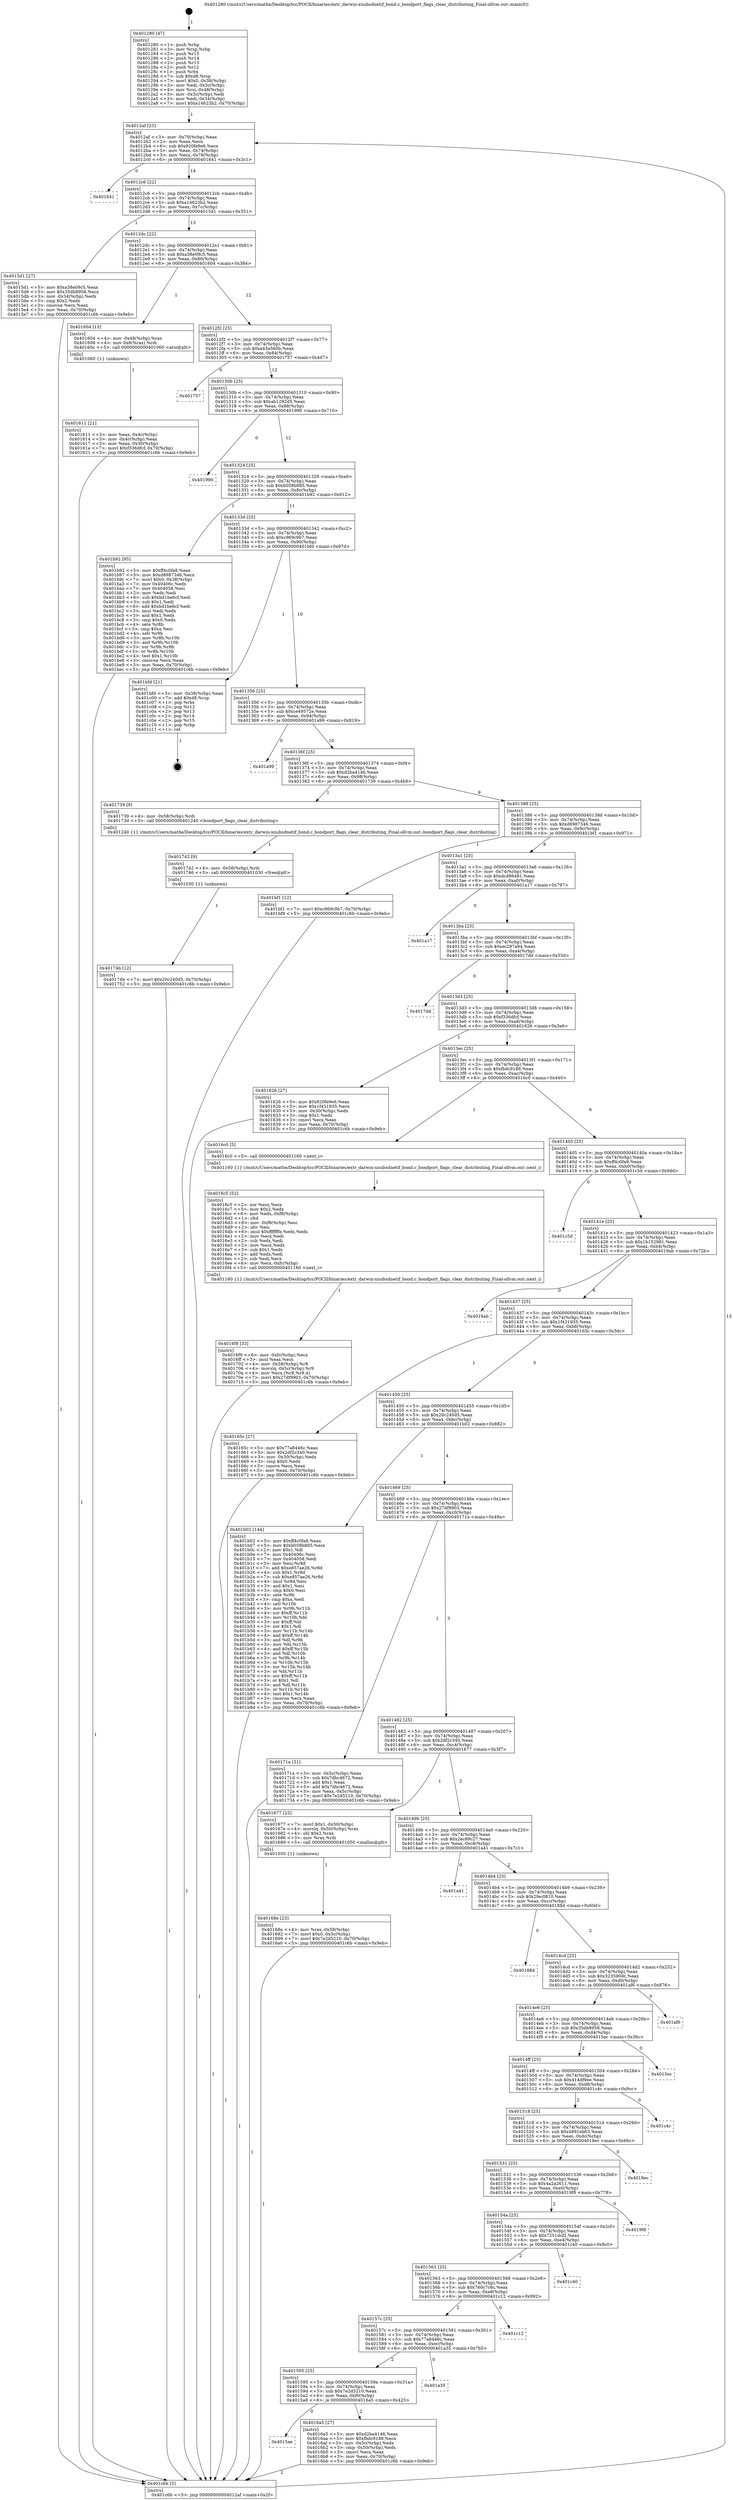digraph "0x401280" {
  label = "0x401280 (/mnt/c/Users/mathe/Desktop/tcc/POCII/binaries/extr_darwin-xnubsdnetif_bond.c_bondport_flags_clear_distributing_Final-ollvm.out::main(0))"
  labelloc = "t"
  node[shape=record]

  Entry [label="",width=0.3,height=0.3,shape=circle,fillcolor=black,style=filled]
  "0x4012af" [label="{
     0x4012af [23]\l
     | [instrs]\l
     &nbsp;&nbsp;0x4012af \<+3\>: mov -0x70(%rbp),%eax\l
     &nbsp;&nbsp;0x4012b2 \<+2\>: mov %eax,%ecx\l
     &nbsp;&nbsp;0x4012b4 \<+6\>: sub $0x920fe9e6,%ecx\l
     &nbsp;&nbsp;0x4012ba \<+3\>: mov %eax,-0x74(%rbp)\l
     &nbsp;&nbsp;0x4012bd \<+3\>: mov %ecx,-0x78(%rbp)\l
     &nbsp;&nbsp;0x4012c0 \<+6\>: je 0000000000401641 \<main+0x3c1\>\l
  }"]
  "0x401641" [label="{
     0x401641\l
  }", style=dashed]
  "0x4012c6" [label="{
     0x4012c6 [22]\l
     | [instrs]\l
     &nbsp;&nbsp;0x4012c6 \<+5\>: jmp 00000000004012cb \<main+0x4b\>\l
     &nbsp;&nbsp;0x4012cb \<+3\>: mov -0x74(%rbp),%eax\l
     &nbsp;&nbsp;0x4012ce \<+5\>: sub $0xa14623b2,%eax\l
     &nbsp;&nbsp;0x4012d3 \<+3\>: mov %eax,-0x7c(%rbp)\l
     &nbsp;&nbsp;0x4012d6 \<+6\>: je 00000000004015d1 \<main+0x351\>\l
  }"]
  Exit [label="",width=0.3,height=0.3,shape=circle,fillcolor=black,style=filled,peripheries=2]
  "0x4015d1" [label="{
     0x4015d1 [27]\l
     | [instrs]\l
     &nbsp;&nbsp;0x4015d1 \<+5\>: mov $0xa38e09c5,%eax\l
     &nbsp;&nbsp;0x4015d6 \<+5\>: mov $0x35db8958,%ecx\l
     &nbsp;&nbsp;0x4015db \<+3\>: mov -0x34(%rbp),%edx\l
     &nbsp;&nbsp;0x4015de \<+3\>: cmp $0x2,%edx\l
     &nbsp;&nbsp;0x4015e1 \<+3\>: cmovne %ecx,%eax\l
     &nbsp;&nbsp;0x4015e4 \<+3\>: mov %eax,-0x70(%rbp)\l
     &nbsp;&nbsp;0x4015e7 \<+5\>: jmp 0000000000401c6b \<main+0x9eb\>\l
  }"]
  "0x4012dc" [label="{
     0x4012dc [22]\l
     | [instrs]\l
     &nbsp;&nbsp;0x4012dc \<+5\>: jmp 00000000004012e1 \<main+0x61\>\l
     &nbsp;&nbsp;0x4012e1 \<+3\>: mov -0x74(%rbp),%eax\l
     &nbsp;&nbsp;0x4012e4 \<+5\>: sub $0xa38e09c5,%eax\l
     &nbsp;&nbsp;0x4012e9 \<+3\>: mov %eax,-0x80(%rbp)\l
     &nbsp;&nbsp;0x4012ec \<+6\>: je 0000000000401604 \<main+0x384\>\l
  }"]
  "0x401c6b" [label="{
     0x401c6b [5]\l
     | [instrs]\l
     &nbsp;&nbsp;0x401c6b \<+5\>: jmp 00000000004012af \<main+0x2f\>\l
  }"]
  "0x401280" [label="{
     0x401280 [47]\l
     | [instrs]\l
     &nbsp;&nbsp;0x401280 \<+1\>: push %rbp\l
     &nbsp;&nbsp;0x401281 \<+3\>: mov %rsp,%rbp\l
     &nbsp;&nbsp;0x401284 \<+2\>: push %r15\l
     &nbsp;&nbsp;0x401286 \<+2\>: push %r14\l
     &nbsp;&nbsp;0x401288 \<+2\>: push %r13\l
     &nbsp;&nbsp;0x40128a \<+2\>: push %r12\l
     &nbsp;&nbsp;0x40128c \<+1\>: push %rbx\l
     &nbsp;&nbsp;0x40128d \<+7\>: sub $0xd8,%rsp\l
     &nbsp;&nbsp;0x401294 \<+7\>: movl $0x0,-0x38(%rbp)\l
     &nbsp;&nbsp;0x40129b \<+3\>: mov %edi,-0x3c(%rbp)\l
     &nbsp;&nbsp;0x40129e \<+4\>: mov %rsi,-0x48(%rbp)\l
     &nbsp;&nbsp;0x4012a2 \<+3\>: mov -0x3c(%rbp),%edi\l
     &nbsp;&nbsp;0x4012a5 \<+3\>: mov %edi,-0x34(%rbp)\l
     &nbsp;&nbsp;0x4012a8 \<+7\>: movl $0xa14623b2,-0x70(%rbp)\l
  }"]
  "0x40174b" [label="{
     0x40174b [12]\l
     | [instrs]\l
     &nbsp;&nbsp;0x40174b \<+7\>: movl $0x20c240d5,-0x70(%rbp)\l
     &nbsp;&nbsp;0x401752 \<+5\>: jmp 0000000000401c6b \<main+0x9eb\>\l
  }"]
  "0x401604" [label="{
     0x401604 [13]\l
     | [instrs]\l
     &nbsp;&nbsp;0x401604 \<+4\>: mov -0x48(%rbp),%rax\l
     &nbsp;&nbsp;0x401608 \<+4\>: mov 0x8(%rax),%rdi\l
     &nbsp;&nbsp;0x40160c \<+5\>: call 0000000000401060 \<atoi@plt\>\l
     | [calls]\l
     &nbsp;&nbsp;0x401060 \{1\} (unknown)\l
  }"]
  "0x4012f2" [label="{
     0x4012f2 [25]\l
     | [instrs]\l
     &nbsp;&nbsp;0x4012f2 \<+5\>: jmp 00000000004012f7 \<main+0x77\>\l
     &nbsp;&nbsp;0x4012f7 \<+3\>: mov -0x74(%rbp),%eax\l
     &nbsp;&nbsp;0x4012fa \<+5\>: sub $0xa43a560b,%eax\l
     &nbsp;&nbsp;0x4012ff \<+6\>: mov %eax,-0x84(%rbp)\l
     &nbsp;&nbsp;0x401305 \<+6\>: je 0000000000401757 \<main+0x4d7\>\l
  }"]
  "0x401611" [label="{
     0x401611 [21]\l
     | [instrs]\l
     &nbsp;&nbsp;0x401611 \<+3\>: mov %eax,-0x4c(%rbp)\l
     &nbsp;&nbsp;0x401614 \<+3\>: mov -0x4c(%rbp),%eax\l
     &nbsp;&nbsp;0x401617 \<+3\>: mov %eax,-0x30(%rbp)\l
     &nbsp;&nbsp;0x40161a \<+7\>: movl $0xf336dfcf,-0x70(%rbp)\l
     &nbsp;&nbsp;0x401621 \<+5\>: jmp 0000000000401c6b \<main+0x9eb\>\l
  }"]
  "0x401742" [label="{
     0x401742 [9]\l
     | [instrs]\l
     &nbsp;&nbsp;0x401742 \<+4\>: mov -0x58(%rbp),%rdi\l
     &nbsp;&nbsp;0x401746 \<+5\>: call 0000000000401030 \<free@plt\>\l
     | [calls]\l
     &nbsp;&nbsp;0x401030 \{1\} (unknown)\l
  }"]
  "0x401757" [label="{
     0x401757\l
  }", style=dashed]
  "0x40130b" [label="{
     0x40130b [25]\l
     | [instrs]\l
     &nbsp;&nbsp;0x40130b \<+5\>: jmp 0000000000401310 \<main+0x90\>\l
     &nbsp;&nbsp;0x401310 \<+3\>: mov -0x74(%rbp),%eax\l
     &nbsp;&nbsp;0x401313 \<+5\>: sub $0xab1292d5,%eax\l
     &nbsp;&nbsp;0x401318 \<+6\>: mov %eax,-0x88(%rbp)\l
     &nbsp;&nbsp;0x40131e \<+6\>: je 0000000000401990 \<main+0x710\>\l
  }"]
  "0x4016f9" [label="{
     0x4016f9 [33]\l
     | [instrs]\l
     &nbsp;&nbsp;0x4016f9 \<+6\>: mov -0xfc(%rbp),%ecx\l
     &nbsp;&nbsp;0x4016ff \<+3\>: imul %eax,%ecx\l
     &nbsp;&nbsp;0x401702 \<+4\>: mov -0x58(%rbp),%r8\l
     &nbsp;&nbsp;0x401706 \<+4\>: movslq -0x5c(%rbp),%r9\l
     &nbsp;&nbsp;0x40170a \<+4\>: mov %ecx,(%r8,%r9,4)\l
     &nbsp;&nbsp;0x40170e \<+7\>: movl $0x27df9903,-0x70(%rbp)\l
     &nbsp;&nbsp;0x401715 \<+5\>: jmp 0000000000401c6b \<main+0x9eb\>\l
  }"]
  "0x401990" [label="{
     0x401990\l
  }", style=dashed]
  "0x401324" [label="{
     0x401324 [25]\l
     | [instrs]\l
     &nbsp;&nbsp;0x401324 \<+5\>: jmp 0000000000401329 \<main+0xa9\>\l
     &nbsp;&nbsp;0x401329 \<+3\>: mov -0x74(%rbp),%eax\l
     &nbsp;&nbsp;0x40132c \<+5\>: sub $0xb058b885,%eax\l
     &nbsp;&nbsp;0x401331 \<+6\>: mov %eax,-0x8c(%rbp)\l
     &nbsp;&nbsp;0x401337 \<+6\>: je 0000000000401b92 \<main+0x912\>\l
  }"]
  "0x4016c5" [label="{
     0x4016c5 [52]\l
     | [instrs]\l
     &nbsp;&nbsp;0x4016c5 \<+2\>: xor %ecx,%ecx\l
     &nbsp;&nbsp;0x4016c7 \<+5\>: mov $0x2,%edx\l
     &nbsp;&nbsp;0x4016cc \<+6\>: mov %edx,-0xf8(%rbp)\l
     &nbsp;&nbsp;0x4016d2 \<+1\>: cltd\l
     &nbsp;&nbsp;0x4016d3 \<+6\>: mov -0xf8(%rbp),%esi\l
     &nbsp;&nbsp;0x4016d9 \<+2\>: idiv %esi\l
     &nbsp;&nbsp;0x4016db \<+6\>: imul $0xfffffffe,%edx,%edx\l
     &nbsp;&nbsp;0x4016e1 \<+2\>: mov %ecx,%edi\l
     &nbsp;&nbsp;0x4016e3 \<+2\>: sub %edx,%edi\l
     &nbsp;&nbsp;0x4016e5 \<+2\>: mov %ecx,%edx\l
     &nbsp;&nbsp;0x4016e7 \<+3\>: sub $0x1,%edx\l
     &nbsp;&nbsp;0x4016ea \<+2\>: add %edx,%edi\l
     &nbsp;&nbsp;0x4016ec \<+2\>: sub %edi,%ecx\l
     &nbsp;&nbsp;0x4016ee \<+6\>: mov %ecx,-0xfc(%rbp)\l
     &nbsp;&nbsp;0x4016f4 \<+5\>: call 0000000000401160 \<next_i\>\l
     | [calls]\l
     &nbsp;&nbsp;0x401160 \{1\} (/mnt/c/Users/mathe/Desktop/tcc/POCII/binaries/extr_darwin-xnubsdnetif_bond.c_bondport_flags_clear_distributing_Final-ollvm.out::next_i)\l
  }"]
  "0x401b92" [label="{
     0x401b92 [95]\l
     | [instrs]\l
     &nbsp;&nbsp;0x401b92 \<+5\>: mov $0xff4c0fa8,%eax\l
     &nbsp;&nbsp;0x401b97 \<+5\>: mov $0xd8987346,%ecx\l
     &nbsp;&nbsp;0x401b9c \<+7\>: movl $0x0,-0x38(%rbp)\l
     &nbsp;&nbsp;0x401ba3 \<+7\>: mov 0x40406c,%edx\l
     &nbsp;&nbsp;0x401baa \<+7\>: mov 0x404058,%esi\l
     &nbsp;&nbsp;0x401bb1 \<+2\>: mov %edx,%edi\l
     &nbsp;&nbsp;0x401bb3 \<+6\>: sub $0xbd1be6cf,%edi\l
     &nbsp;&nbsp;0x401bb9 \<+3\>: sub $0x1,%edi\l
     &nbsp;&nbsp;0x401bbc \<+6\>: add $0xbd1be6cf,%edi\l
     &nbsp;&nbsp;0x401bc2 \<+3\>: imul %edi,%edx\l
     &nbsp;&nbsp;0x401bc5 \<+3\>: and $0x1,%edx\l
     &nbsp;&nbsp;0x401bc8 \<+3\>: cmp $0x0,%edx\l
     &nbsp;&nbsp;0x401bcb \<+4\>: sete %r8b\l
     &nbsp;&nbsp;0x401bcf \<+3\>: cmp $0xa,%esi\l
     &nbsp;&nbsp;0x401bd2 \<+4\>: setl %r9b\l
     &nbsp;&nbsp;0x401bd6 \<+3\>: mov %r8b,%r10b\l
     &nbsp;&nbsp;0x401bd9 \<+3\>: and %r9b,%r10b\l
     &nbsp;&nbsp;0x401bdc \<+3\>: xor %r9b,%r8b\l
     &nbsp;&nbsp;0x401bdf \<+3\>: or %r8b,%r10b\l
     &nbsp;&nbsp;0x401be2 \<+4\>: test $0x1,%r10b\l
     &nbsp;&nbsp;0x401be6 \<+3\>: cmovne %ecx,%eax\l
     &nbsp;&nbsp;0x401be9 \<+3\>: mov %eax,-0x70(%rbp)\l
     &nbsp;&nbsp;0x401bec \<+5\>: jmp 0000000000401c6b \<main+0x9eb\>\l
  }"]
  "0x40133d" [label="{
     0x40133d [25]\l
     | [instrs]\l
     &nbsp;&nbsp;0x40133d \<+5\>: jmp 0000000000401342 \<main+0xc2\>\l
     &nbsp;&nbsp;0x401342 \<+3\>: mov -0x74(%rbp),%eax\l
     &nbsp;&nbsp;0x401345 \<+5\>: sub $0xc969c9b7,%eax\l
     &nbsp;&nbsp;0x40134a \<+6\>: mov %eax,-0x90(%rbp)\l
     &nbsp;&nbsp;0x401350 \<+6\>: je 0000000000401bfd \<main+0x97d\>\l
  }"]
  "0x4015ae" [label="{
     0x4015ae\l
  }", style=dashed]
  "0x401bfd" [label="{
     0x401bfd [21]\l
     | [instrs]\l
     &nbsp;&nbsp;0x401bfd \<+3\>: mov -0x38(%rbp),%eax\l
     &nbsp;&nbsp;0x401c00 \<+7\>: add $0xd8,%rsp\l
     &nbsp;&nbsp;0x401c07 \<+1\>: pop %rbx\l
     &nbsp;&nbsp;0x401c08 \<+2\>: pop %r12\l
     &nbsp;&nbsp;0x401c0a \<+2\>: pop %r13\l
     &nbsp;&nbsp;0x401c0c \<+2\>: pop %r14\l
     &nbsp;&nbsp;0x401c0e \<+2\>: pop %r15\l
     &nbsp;&nbsp;0x401c10 \<+1\>: pop %rbp\l
     &nbsp;&nbsp;0x401c11 \<+1\>: ret\l
  }"]
  "0x401356" [label="{
     0x401356 [25]\l
     | [instrs]\l
     &nbsp;&nbsp;0x401356 \<+5\>: jmp 000000000040135b \<main+0xdb\>\l
     &nbsp;&nbsp;0x40135b \<+3\>: mov -0x74(%rbp),%eax\l
     &nbsp;&nbsp;0x40135e \<+5\>: sub $0xce49572e,%eax\l
     &nbsp;&nbsp;0x401363 \<+6\>: mov %eax,-0x94(%rbp)\l
     &nbsp;&nbsp;0x401369 \<+6\>: je 0000000000401a99 \<main+0x819\>\l
  }"]
  "0x4016a5" [label="{
     0x4016a5 [27]\l
     | [instrs]\l
     &nbsp;&nbsp;0x4016a5 \<+5\>: mov $0xd2ba4146,%eax\l
     &nbsp;&nbsp;0x4016aa \<+5\>: mov $0xfbdc9188,%ecx\l
     &nbsp;&nbsp;0x4016af \<+3\>: mov -0x5c(%rbp),%edx\l
     &nbsp;&nbsp;0x4016b2 \<+3\>: cmp -0x50(%rbp),%edx\l
     &nbsp;&nbsp;0x4016b5 \<+3\>: cmovl %ecx,%eax\l
     &nbsp;&nbsp;0x4016b8 \<+3\>: mov %eax,-0x70(%rbp)\l
     &nbsp;&nbsp;0x4016bb \<+5\>: jmp 0000000000401c6b \<main+0x9eb\>\l
  }"]
  "0x401a99" [label="{
     0x401a99\l
  }", style=dashed]
  "0x40136f" [label="{
     0x40136f [25]\l
     | [instrs]\l
     &nbsp;&nbsp;0x40136f \<+5\>: jmp 0000000000401374 \<main+0xf4\>\l
     &nbsp;&nbsp;0x401374 \<+3\>: mov -0x74(%rbp),%eax\l
     &nbsp;&nbsp;0x401377 \<+5\>: sub $0xd2ba4146,%eax\l
     &nbsp;&nbsp;0x40137c \<+6\>: mov %eax,-0x98(%rbp)\l
     &nbsp;&nbsp;0x401382 \<+6\>: je 0000000000401739 \<main+0x4b9\>\l
  }"]
  "0x401595" [label="{
     0x401595 [25]\l
     | [instrs]\l
     &nbsp;&nbsp;0x401595 \<+5\>: jmp 000000000040159a \<main+0x31a\>\l
     &nbsp;&nbsp;0x40159a \<+3\>: mov -0x74(%rbp),%eax\l
     &nbsp;&nbsp;0x40159d \<+5\>: sub $0x7e2d5210,%eax\l
     &nbsp;&nbsp;0x4015a2 \<+6\>: mov %eax,-0xf0(%rbp)\l
     &nbsp;&nbsp;0x4015a8 \<+6\>: je 00000000004016a5 \<main+0x425\>\l
  }"]
  "0x401739" [label="{
     0x401739 [9]\l
     | [instrs]\l
     &nbsp;&nbsp;0x401739 \<+4\>: mov -0x58(%rbp),%rdi\l
     &nbsp;&nbsp;0x40173d \<+5\>: call 0000000000401240 \<bondport_flags_clear_distributing\>\l
     | [calls]\l
     &nbsp;&nbsp;0x401240 \{1\} (/mnt/c/Users/mathe/Desktop/tcc/POCII/binaries/extr_darwin-xnubsdnetif_bond.c_bondport_flags_clear_distributing_Final-ollvm.out::bondport_flags_clear_distributing)\l
  }"]
  "0x401388" [label="{
     0x401388 [25]\l
     | [instrs]\l
     &nbsp;&nbsp;0x401388 \<+5\>: jmp 000000000040138d \<main+0x10d\>\l
     &nbsp;&nbsp;0x40138d \<+3\>: mov -0x74(%rbp),%eax\l
     &nbsp;&nbsp;0x401390 \<+5\>: sub $0xd8987346,%eax\l
     &nbsp;&nbsp;0x401395 \<+6\>: mov %eax,-0x9c(%rbp)\l
     &nbsp;&nbsp;0x40139b \<+6\>: je 0000000000401bf1 \<main+0x971\>\l
  }"]
  "0x401a35" [label="{
     0x401a35\l
  }", style=dashed]
  "0x401bf1" [label="{
     0x401bf1 [12]\l
     | [instrs]\l
     &nbsp;&nbsp;0x401bf1 \<+7\>: movl $0xc969c9b7,-0x70(%rbp)\l
     &nbsp;&nbsp;0x401bf8 \<+5\>: jmp 0000000000401c6b \<main+0x9eb\>\l
  }"]
  "0x4013a1" [label="{
     0x4013a1 [25]\l
     | [instrs]\l
     &nbsp;&nbsp;0x4013a1 \<+5\>: jmp 00000000004013a6 \<main+0x126\>\l
     &nbsp;&nbsp;0x4013a6 \<+3\>: mov -0x74(%rbp),%eax\l
     &nbsp;&nbsp;0x4013a9 \<+5\>: sub $0xdcd86481,%eax\l
     &nbsp;&nbsp;0x4013ae \<+6\>: mov %eax,-0xa0(%rbp)\l
     &nbsp;&nbsp;0x4013b4 \<+6\>: je 0000000000401a17 \<main+0x797\>\l
  }"]
  "0x40157c" [label="{
     0x40157c [25]\l
     | [instrs]\l
     &nbsp;&nbsp;0x40157c \<+5\>: jmp 0000000000401581 \<main+0x301\>\l
     &nbsp;&nbsp;0x401581 \<+3\>: mov -0x74(%rbp),%eax\l
     &nbsp;&nbsp;0x401584 \<+5\>: sub $0x77a8446c,%eax\l
     &nbsp;&nbsp;0x401589 \<+6\>: mov %eax,-0xec(%rbp)\l
     &nbsp;&nbsp;0x40158f \<+6\>: je 0000000000401a35 \<main+0x7b5\>\l
  }"]
  "0x401a17" [label="{
     0x401a17\l
  }", style=dashed]
  "0x4013ba" [label="{
     0x4013ba [25]\l
     | [instrs]\l
     &nbsp;&nbsp;0x4013ba \<+5\>: jmp 00000000004013bf \<main+0x13f\>\l
     &nbsp;&nbsp;0x4013bf \<+3\>: mov -0x74(%rbp),%eax\l
     &nbsp;&nbsp;0x4013c2 \<+5\>: sub $0xec297a94,%eax\l
     &nbsp;&nbsp;0x4013c7 \<+6\>: mov %eax,-0xa4(%rbp)\l
     &nbsp;&nbsp;0x4013cd \<+6\>: je 00000000004017dd \<main+0x55d\>\l
  }"]
  "0x401c12" [label="{
     0x401c12\l
  }", style=dashed]
  "0x4017dd" [label="{
     0x4017dd\l
  }", style=dashed]
  "0x4013d3" [label="{
     0x4013d3 [25]\l
     | [instrs]\l
     &nbsp;&nbsp;0x4013d3 \<+5\>: jmp 00000000004013d8 \<main+0x158\>\l
     &nbsp;&nbsp;0x4013d8 \<+3\>: mov -0x74(%rbp),%eax\l
     &nbsp;&nbsp;0x4013db \<+5\>: sub $0xf336dfcf,%eax\l
     &nbsp;&nbsp;0x4013e0 \<+6\>: mov %eax,-0xa8(%rbp)\l
     &nbsp;&nbsp;0x4013e6 \<+6\>: je 0000000000401626 \<main+0x3a6\>\l
  }"]
  "0x401563" [label="{
     0x401563 [25]\l
     | [instrs]\l
     &nbsp;&nbsp;0x401563 \<+5\>: jmp 0000000000401568 \<main+0x2e8\>\l
     &nbsp;&nbsp;0x401568 \<+3\>: mov -0x74(%rbp),%eax\l
     &nbsp;&nbsp;0x40156b \<+5\>: sub $0x760c7c6c,%eax\l
     &nbsp;&nbsp;0x401570 \<+6\>: mov %eax,-0xe8(%rbp)\l
     &nbsp;&nbsp;0x401576 \<+6\>: je 0000000000401c12 \<main+0x992\>\l
  }"]
  "0x401626" [label="{
     0x401626 [27]\l
     | [instrs]\l
     &nbsp;&nbsp;0x401626 \<+5\>: mov $0x920fe9e6,%eax\l
     &nbsp;&nbsp;0x40162b \<+5\>: mov $0x1f431935,%ecx\l
     &nbsp;&nbsp;0x401630 \<+3\>: mov -0x30(%rbp),%edx\l
     &nbsp;&nbsp;0x401633 \<+3\>: cmp $0x1,%edx\l
     &nbsp;&nbsp;0x401636 \<+3\>: cmovl %ecx,%eax\l
     &nbsp;&nbsp;0x401639 \<+3\>: mov %eax,-0x70(%rbp)\l
     &nbsp;&nbsp;0x40163c \<+5\>: jmp 0000000000401c6b \<main+0x9eb\>\l
  }"]
  "0x4013ec" [label="{
     0x4013ec [25]\l
     | [instrs]\l
     &nbsp;&nbsp;0x4013ec \<+5\>: jmp 00000000004013f1 \<main+0x171\>\l
     &nbsp;&nbsp;0x4013f1 \<+3\>: mov -0x74(%rbp),%eax\l
     &nbsp;&nbsp;0x4013f4 \<+5\>: sub $0xfbdc9188,%eax\l
     &nbsp;&nbsp;0x4013f9 \<+6\>: mov %eax,-0xac(%rbp)\l
     &nbsp;&nbsp;0x4013ff \<+6\>: je 00000000004016c0 \<main+0x440\>\l
  }"]
  "0x401c40" [label="{
     0x401c40\l
  }", style=dashed]
  "0x4016c0" [label="{
     0x4016c0 [5]\l
     | [instrs]\l
     &nbsp;&nbsp;0x4016c0 \<+5\>: call 0000000000401160 \<next_i\>\l
     | [calls]\l
     &nbsp;&nbsp;0x401160 \{1\} (/mnt/c/Users/mathe/Desktop/tcc/POCII/binaries/extr_darwin-xnubsdnetif_bond.c_bondport_flags_clear_distributing_Final-ollvm.out::next_i)\l
  }"]
  "0x401405" [label="{
     0x401405 [25]\l
     | [instrs]\l
     &nbsp;&nbsp;0x401405 \<+5\>: jmp 000000000040140a \<main+0x18a\>\l
     &nbsp;&nbsp;0x40140a \<+3\>: mov -0x74(%rbp),%eax\l
     &nbsp;&nbsp;0x40140d \<+5\>: sub $0xff4c0fa8,%eax\l
     &nbsp;&nbsp;0x401412 \<+6\>: mov %eax,-0xb0(%rbp)\l
     &nbsp;&nbsp;0x401418 \<+6\>: je 0000000000401c5d \<main+0x9dd\>\l
  }"]
  "0x40154a" [label="{
     0x40154a [25]\l
     | [instrs]\l
     &nbsp;&nbsp;0x40154a \<+5\>: jmp 000000000040154f \<main+0x2cf\>\l
     &nbsp;&nbsp;0x40154f \<+3\>: mov -0x74(%rbp),%eax\l
     &nbsp;&nbsp;0x401552 \<+5\>: sub $0x7251dcf2,%eax\l
     &nbsp;&nbsp;0x401557 \<+6\>: mov %eax,-0xe4(%rbp)\l
     &nbsp;&nbsp;0x40155d \<+6\>: je 0000000000401c40 \<main+0x9c0\>\l
  }"]
  "0x401c5d" [label="{
     0x401c5d\l
  }", style=dashed]
  "0x40141e" [label="{
     0x40141e [25]\l
     | [instrs]\l
     &nbsp;&nbsp;0x40141e \<+5\>: jmp 0000000000401423 \<main+0x1a3\>\l
     &nbsp;&nbsp;0x401423 \<+3\>: mov -0x74(%rbp),%eax\l
     &nbsp;&nbsp;0x401426 \<+5\>: sub $0x1b152981,%eax\l
     &nbsp;&nbsp;0x40142b \<+6\>: mov %eax,-0xb4(%rbp)\l
     &nbsp;&nbsp;0x401431 \<+6\>: je 00000000004019ab \<main+0x72b\>\l
  }"]
  "0x4019f8" [label="{
     0x4019f8\l
  }", style=dashed]
  "0x4019ab" [label="{
     0x4019ab\l
  }", style=dashed]
  "0x401437" [label="{
     0x401437 [25]\l
     | [instrs]\l
     &nbsp;&nbsp;0x401437 \<+5\>: jmp 000000000040143c \<main+0x1bc\>\l
     &nbsp;&nbsp;0x40143c \<+3\>: mov -0x74(%rbp),%eax\l
     &nbsp;&nbsp;0x40143f \<+5\>: sub $0x1f431935,%eax\l
     &nbsp;&nbsp;0x401444 \<+6\>: mov %eax,-0xb8(%rbp)\l
     &nbsp;&nbsp;0x40144a \<+6\>: je 000000000040165c \<main+0x3dc\>\l
  }"]
  "0x401531" [label="{
     0x401531 [25]\l
     | [instrs]\l
     &nbsp;&nbsp;0x401531 \<+5\>: jmp 0000000000401536 \<main+0x2b6\>\l
     &nbsp;&nbsp;0x401536 \<+3\>: mov -0x74(%rbp),%eax\l
     &nbsp;&nbsp;0x401539 \<+5\>: sub $0x4a2a2611,%eax\l
     &nbsp;&nbsp;0x40153e \<+6\>: mov %eax,-0xe0(%rbp)\l
     &nbsp;&nbsp;0x401544 \<+6\>: je 00000000004019f8 \<main+0x778\>\l
  }"]
  "0x40165c" [label="{
     0x40165c [27]\l
     | [instrs]\l
     &nbsp;&nbsp;0x40165c \<+5\>: mov $0x77a8446c,%eax\l
     &nbsp;&nbsp;0x401661 \<+5\>: mov $0x2df2c340,%ecx\l
     &nbsp;&nbsp;0x401666 \<+3\>: mov -0x30(%rbp),%edx\l
     &nbsp;&nbsp;0x401669 \<+3\>: cmp $0x0,%edx\l
     &nbsp;&nbsp;0x40166c \<+3\>: cmove %ecx,%eax\l
     &nbsp;&nbsp;0x40166f \<+3\>: mov %eax,-0x70(%rbp)\l
     &nbsp;&nbsp;0x401672 \<+5\>: jmp 0000000000401c6b \<main+0x9eb\>\l
  }"]
  "0x401450" [label="{
     0x401450 [25]\l
     | [instrs]\l
     &nbsp;&nbsp;0x401450 \<+5\>: jmp 0000000000401455 \<main+0x1d5\>\l
     &nbsp;&nbsp;0x401455 \<+3\>: mov -0x74(%rbp),%eax\l
     &nbsp;&nbsp;0x401458 \<+5\>: sub $0x20c240d5,%eax\l
     &nbsp;&nbsp;0x40145d \<+6\>: mov %eax,-0xbc(%rbp)\l
     &nbsp;&nbsp;0x401463 \<+6\>: je 0000000000401b02 \<main+0x882\>\l
  }"]
  "0x4018ec" [label="{
     0x4018ec\l
  }", style=dashed]
  "0x401b02" [label="{
     0x401b02 [144]\l
     | [instrs]\l
     &nbsp;&nbsp;0x401b02 \<+5\>: mov $0xff4c0fa8,%eax\l
     &nbsp;&nbsp;0x401b07 \<+5\>: mov $0xb058b885,%ecx\l
     &nbsp;&nbsp;0x401b0c \<+2\>: mov $0x1,%dl\l
     &nbsp;&nbsp;0x401b0e \<+7\>: mov 0x40406c,%esi\l
     &nbsp;&nbsp;0x401b15 \<+7\>: mov 0x404058,%edi\l
     &nbsp;&nbsp;0x401b1c \<+3\>: mov %esi,%r8d\l
     &nbsp;&nbsp;0x401b1f \<+7\>: add $0xe857ae26,%r8d\l
     &nbsp;&nbsp;0x401b26 \<+4\>: sub $0x1,%r8d\l
     &nbsp;&nbsp;0x401b2a \<+7\>: sub $0xe857ae26,%r8d\l
     &nbsp;&nbsp;0x401b31 \<+4\>: imul %r8d,%esi\l
     &nbsp;&nbsp;0x401b35 \<+3\>: and $0x1,%esi\l
     &nbsp;&nbsp;0x401b38 \<+3\>: cmp $0x0,%esi\l
     &nbsp;&nbsp;0x401b3b \<+4\>: sete %r9b\l
     &nbsp;&nbsp;0x401b3f \<+3\>: cmp $0xa,%edi\l
     &nbsp;&nbsp;0x401b42 \<+4\>: setl %r10b\l
     &nbsp;&nbsp;0x401b46 \<+3\>: mov %r9b,%r11b\l
     &nbsp;&nbsp;0x401b49 \<+4\>: xor $0xff,%r11b\l
     &nbsp;&nbsp;0x401b4d \<+3\>: mov %r10b,%bl\l
     &nbsp;&nbsp;0x401b50 \<+3\>: xor $0xff,%bl\l
     &nbsp;&nbsp;0x401b53 \<+3\>: xor $0x1,%dl\l
     &nbsp;&nbsp;0x401b56 \<+3\>: mov %r11b,%r14b\l
     &nbsp;&nbsp;0x401b59 \<+4\>: and $0xff,%r14b\l
     &nbsp;&nbsp;0x401b5d \<+3\>: and %dl,%r9b\l
     &nbsp;&nbsp;0x401b60 \<+3\>: mov %bl,%r15b\l
     &nbsp;&nbsp;0x401b63 \<+4\>: and $0xff,%r15b\l
     &nbsp;&nbsp;0x401b67 \<+3\>: and %dl,%r10b\l
     &nbsp;&nbsp;0x401b6a \<+3\>: or %r9b,%r14b\l
     &nbsp;&nbsp;0x401b6d \<+3\>: or %r10b,%r15b\l
     &nbsp;&nbsp;0x401b70 \<+3\>: xor %r15b,%r14b\l
     &nbsp;&nbsp;0x401b73 \<+3\>: or %bl,%r11b\l
     &nbsp;&nbsp;0x401b76 \<+4\>: xor $0xff,%r11b\l
     &nbsp;&nbsp;0x401b7a \<+3\>: or $0x1,%dl\l
     &nbsp;&nbsp;0x401b7d \<+3\>: and %dl,%r11b\l
     &nbsp;&nbsp;0x401b80 \<+3\>: or %r11b,%r14b\l
     &nbsp;&nbsp;0x401b83 \<+4\>: test $0x1,%r14b\l
     &nbsp;&nbsp;0x401b87 \<+3\>: cmovne %ecx,%eax\l
     &nbsp;&nbsp;0x401b8a \<+3\>: mov %eax,-0x70(%rbp)\l
     &nbsp;&nbsp;0x401b8d \<+5\>: jmp 0000000000401c6b \<main+0x9eb\>\l
  }"]
  "0x401469" [label="{
     0x401469 [25]\l
     | [instrs]\l
     &nbsp;&nbsp;0x401469 \<+5\>: jmp 000000000040146e \<main+0x1ee\>\l
     &nbsp;&nbsp;0x40146e \<+3\>: mov -0x74(%rbp),%eax\l
     &nbsp;&nbsp;0x401471 \<+5\>: sub $0x27df9903,%eax\l
     &nbsp;&nbsp;0x401476 \<+6\>: mov %eax,-0xc0(%rbp)\l
     &nbsp;&nbsp;0x40147c \<+6\>: je 000000000040171a \<main+0x49a\>\l
  }"]
  "0x401518" [label="{
     0x401518 [25]\l
     | [instrs]\l
     &nbsp;&nbsp;0x401518 \<+5\>: jmp 000000000040151d \<main+0x29d\>\l
     &nbsp;&nbsp;0x40151d \<+3\>: mov -0x74(%rbp),%eax\l
     &nbsp;&nbsp;0x401520 \<+5\>: sub $0x4891eb63,%eax\l
     &nbsp;&nbsp;0x401525 \<+6\>: mov %eax,-0xdc(%rbp)\l
     &nbsp;&nbsp;0x40152b \<+6\>: je 00000000004018ec \<main+0x66c\>\l
  }"]
  "0x40171a" [label="{
     0x40171a [31]\l
     | [instrs]\l
     &nbsp;&nbsp;0x40171a \<+3\>: mov -0x5c(%rbp),%eax\l
     &nbsp;&nbsp;0x40171d \<+5\>: sub $0x7dbc4672,%eax\l
     &nbsp;&nbsp;0x401722 \<+3\>: add $0x1,%eax\l
     &nbsp;&nbsp;0x401725 \<+5\>: add $0x7dbc4672,%eax\l
     &nbsp;&nbsp;0x40172a \<+3\>: mov %eax,-0x5c(%rbp)\l
     &nbsp;&nbsp;0x40172d \<+7\>: movl $0x7e2d5210,-0x70(%rbp)\l
     &nbsp;&nbsp;0x401734 \<+5\>: jmp 0000000000401c6b \<main+0x9eb\>\l
  }"]
  "0x401482" [label="{
     0x401482 [25]\l
     | [instrs]\l
     &nbsp;&nbsp;0x401482 \<+5\>: jmp 0000000000401487 \<main+0x207\>\l
     &nbsp;&nbsp;0x401487 \<+3\>: mov -0x74(%rbp),%eax\l
     &nbsp;&nbsp;0x40148a \<+5\>: sub $0x2df2c340,%eax\l
     &nbsp;&nbsp;0x40148f \<+6\>: mov %eax,-0xc4(%rbp)\l
     &nbsp;&nbsp;0x401495 \<+6\>: je 0000000000401677 \<main+0x3f7\>\l
  }"]
  "0x401c4c" [label="{
     0x401c4c\l
  }", style=dashed]
  "0x401677" [label="{
     0x401677 [23]\l
     | [instrs]\l
     &nbsp;&nbsp;0x401677 \<+7\>: movl $0x1,-0x50(%rbp)\l
     &nbsp;&nbsp;0x40167e \<+4\>: movslq -0x50(%rbp),%rax\l
     &nbsp;&nbsp;0x401682 \<+4\>: shl $0x2,%rax\l
     &nbsp;&nbsp;0x401686 \<+3\>: mov %rax,%rdi\l
     &nbsp;&nbsp;0x401689 \<+5\>: call 0000000000401050 \<malloc@plt\>\l
     | [calls]\l
     &nbsp;&nbsp;0x401050 \{1\} (unknown)\l
  }"]
  "0x40149b" [label="{
     0x40149b [25]\l
     | [instrs]\l
     &nbsp;&nbsp;0x40149b \<+5\>: jmp 00000000004014a0 \<main+0x220\>\l
     &nbsp;&nbsp;0x4014a0 \<+3\>: mov -0x74(%rbp),%eax\l
     &nbsp;&nbsp;0x4014a3 \<+5\>: sub $0x2ec89c27,%eax\l
     &nbsp;&nbsp;0x4014a8 \<+6\>: mov %eax,-0xc8(%rbp)\l
     &nbsp;&nbsp;0x4014ae \<+6\>: je 0000000000401a41 \<main+0x7c1\>\l
  }"]
  "0x40168e" [label="{
     0x40168e [23]\l
     | [instrs]\l
     &nbsp;&nbsp;0x40168e \<+4\>: mov %rax,-0x58(%rbp)\l
     &nbsp;&nbsp;0x401692 \<+7\>: movl $0x0,-0x5c(%rbp)\l
     &nbsp;&nbsp;0x401699 \<+7\>: movl $0x7e2d5210,-0x70(%rbp)\l
     &nbsp;&nbsp;0x4016a0 \<+5\>: jmp 0000000000401c6b \<main+0x9eb\>\l
  }"]
  "0x4014ff" [label="{
     0x4014ff [25]\l
     | [instrs]\l
     &nbsp;&nbsp;0x4014ff \<+5\>: jmp 0000000000401504 \<main+0x284\>\l
     &nbsp;&nbsp;0x401504 \<+3\>: mov -0x74(%rbp),%eax\l
     &nbsp;&nbsp;0x401507 \<+5\>: sub $0x414df9ee,%eax\l
     &nbsp;&nbsp;0x40150c \<+6\>: mov %eax,-0xd8(%rbp)\l
     &nbsp;&nbsp;0x401512 \<+6\>: je 0000000000401c4c \<main+0x9cc\>\l
  }"]
  "0x401a41" [label="{
     0x401a41\l
  }", style=dashed]
  "0x4014b4" [label="{
     0x4014b4 [25]\l
     | [instrs]\l
     &nbsp;&nbsp;0x4014b4 \<+5\>: jmp 00000000004014b9 \<main+0x239\>\l
     &nbsp;&nbsp;0x4014b9 \<+3\>: mov -0x74(%rbp),%eax\l
     &nbsp;&nbsp;0x4014bc \<+5\>: sub $0x2fec0810,%eax\l
     &nbsp;&nbsp;0x4014c1 \<+6\>: mov %eax,-0xcc(%rbp)\l
     &nbsp;&nbsp;0x4014c7 \<+6\>: je 000000000040188d \<main+0x60d\>\l
  }"]
  "0x4015ec" [label="{
     0x4015ec\l
  }", style=dashed]
  "0x40188d" [label="{
     0x40188d\l
  }", style=dashed]
  "0x4014cd" [label="{
     0x4014cd [25]\l
     | [instrs]\l
     &nbsp;&nbsp;0x4014cd \<+5\>: jmp 00000000004014d2 \<main+0x252\>\l
     &nbsp;&nbsp;0x4014d2 \<+3\>: mov -0x74(%rbp),%eax\l
     &nbsp;&nbsp;0x4014d5 \<+5\>: sub $0x323590dc,%eax\l
     &nbsp;&nbsp;0x4014da \<+6\>: mov %eax,-0xd0(%rbp)\l
     &nbsp;&nbsp;0x4014e0 \<+6\>: je 0000000000401af6 \<main+0x876\>\l
  }"]
  "0x4014e6" [label="{
     0x4014e6 [25]\l
     | [instrs]\l
     &nbsp;&nbsp;0x4014e6 \<+5\>: jmp 00000000004014eb \<main+0x26b\>\l
     &nbsp;&nbsp;0x4014eb \<+3\>: mov -0x74(%rbp),%eax\l
     &nbsp;&nbsp;0x4014ee \<+5\>: sub $0x35db8958,%eax\l
     &nbsp;&nbsp;0x4014f3 \<+6\>: mov %eax,-0xd4(%rbp)\l
     &nbsp;&nbsp;0x4014f9 \<+6\>: je 00000000004015ec \<main+0x36c\>\l
  }"]
  "0x401af6" [label="{
     0x401af6\l
  }", style=dashed]
  Entry -> "0x401280" [label=" 1"]
  "0x4012af" -> "0x401641" [label=" 0"]
  "0x4012af" -> "0x4012c6" [label=" 14"]
  "0x401bfd" -> Exit [label=" 1"]
  "0x4012c6" -> "0x4015d1" [label=" 1"]
  "0x4012c6" -> "0x4012dc" [label=" 13"]
  "0x4015d1" -> "0x401c6b" [label=" 1"]
  "0x401280" -> "0x4012af" [label=" 1"]
  "0x401c6b" -> "0x4012af" [label=" 13"]
  "0x401bf1" -> "0x401c6b" [label=" 1"]
  "0x4012dc" -> "0x401604" [label=" 1"]
  "0x4012dc" -> "0x4012f2" [label=" 12"]
  "0x401604" -> "0x401611" [label=" 1"]
  "0x401611" -> "0x401c6b" [label=" 1"]
  "0x401b92" -> "0x401c6b" [label=" 1"]
  "0x4012f2" -> "0x401757" [label=" 0"]
  "0x4012f2" -> "0x40130b" [label=" 12"]
  "0x401b02" -> "0x401c6b" [label=" 1"]
  "0x40130b" -> "0x401990" [label=" 0"]
  "0x40130b" -> "0x401324" [label=" 12"]
  "0x40174b" -> "0x401c6b" [label=" 1"]
  "0x401324" -> "0x401b92" [label=" 1"]
  "0x401324" -> "0x40133d" [label=" 11"]
  "0x401742" -> "0x40174b" [label=" 1"]
  "0x40133d" -> "0x401bfd" [label=" 1"]
  "0x40133d" -> "0x401356" [label=" 10"]
  "0x401739" -> "0x401742" [label=" 1"]
  "0x401356" -> "0x401a99" [label=" 0"]
  "0x401356" -> "0x40136f" [label=" 10"]
  "0x40171a" -> "0x401c6b" [label=" 1"]
  "0x40136f" -> "0x401739" [label=" 1"]
  "0x40136f" -> "0x401388" [label=" 9"]
  "0x4016c5" -> "0x4016f9" [label=" 1"]
  "0x401388" -> "0x401bf1" [label=" 1"]
  "0x401388" -> "0x4013a1" [label=" 8"]
  "0x4016c0" -> "0x4016c5" [label=" 1"]
  "0x4013a1" -> "0x401a17" [label=" 0"]
  "0x4013a1" -> "0x4013ba" [label=" 8"]
  "0x401595" -> "0x4015ae" [label=" 0"]
  "0x4013ba" -> "0x4017dd" [label=" 0"]
  "0x4013ba" -> "0x4013d3" [label=" 8"]
  "0x401595" -> "0x4016a5" [label=" 2"]
  "0x4013d3" -> "0x401626" [label=" 1"]
  "0x4013d3" -> "0x4013ec" [label=" 7"]
  "0x401626" -> "0x401c6b" [label=" 1"]
  "0x40157c" -> "0x401595" [label=" 2"]
  "0x4013ec" -> "0x4016c0" [label=" 1"]
  "0x4013ec" -> "0x401405" [label=" 6"]
  "0x40157c" -> "0x401a35" [label=" 0"]
  "0x401405" -> "0x401c5d" [label=" 0"]
  "0x401405" -> "0x40141e" [label=" 6"]
  "0x401563" -> "0x40157c" [label=" 2"]
  "0x40141e" -> "0x4019ab" [label=" 0"]
  "0x40141e" -> "0x401437" [label=" 6"]
  "0x401563" -> "0x401c12" [label=" 0"]
  "0x401437" -> "0x40165c" [label=" 1"]
  "0x401437" -> "0x401450" [label=" 5"]
  "0x40165c" -> "0x401c6b" [label=" 1"]
  "0x40154a" -> "0x401563" [label=" 2"]
  "0x401450" -> "0x401b02" [label=" 1"]
  "0x401450" -> "0x401469" [label=" 4"]
  "0x40154a" -> "0x401c40" [label=" 0"]
  "0x401469" -> "0x40171a" [label=" 1"]
  "0x401469" -> "0x401482" [label=" 3"]
  "0x401531" -> "0x40154a" [label=" 2"]
  "0x401482" -> "0x401677" [label=" 1"]
  "0x401482" -> "0x40149b" [label=" 2"]
  "0x401677" -> "0x40168e" [label=" 1"]
  "0x40168e" -> "0x401c6b" [label=" 1"]
  "0x401531" -> "0x4019f8" [label=" 0"]
  "0x40149b" -> "0x401a41" [label=" 0"]
  "0x40149b" -> "0x4014b4" [label=" 2"]
  "0x401518" -> "0x401531" [label=" 2"]
  "0x4014b4" -> "0x40188d" [label=" 0"]
  "0x4014b4" -> "0x4014cd" [label=" 2"]
  "0x401518" -> "0x4018ec" [label=" 0"]
  "0x4014cd" -> "0x401af6" [label=" 0"]
  "0x4014cd" -> "0x4014e6" [label=" 2"]
  "0x4016a5" -> "0x401c6b" [label=" 2"]
  "0x4014e6" -> "0x4015ec" [label=" 0"]
  "0x4014e6" -> "0x4014ff" [label=" 2"]
  "0x4016f9" -> "0x401c6b" [label=" 1"]
  "0x4014ff" -> "0x401c4c" [label=" 0"]
  "0x4014ff" -> "0x401518" [label=" 2"]
}
